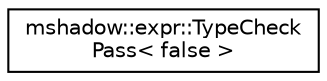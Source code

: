 digraph "Graphical Class Hierarchy"
{
 // LATEX_PDF_SIZE
  edge [fontname="Helvetica",fontsize="10",labelfontname="Helvetica",labelfontsize="10"];
  node [fontname="Helvetica",fontsize="10",shape=record];
  rankdir="LR";
  Node0 [label="mshadow::expr::TypeCheck\lPass\< false \>",height=0.2,width=0.4,color="black", fillcolor="white", style="filled",URL="$structmshadow_1_1expr_1_1TypeCheckPass_3_01false_01_4.html",tooltip=" "];
}
